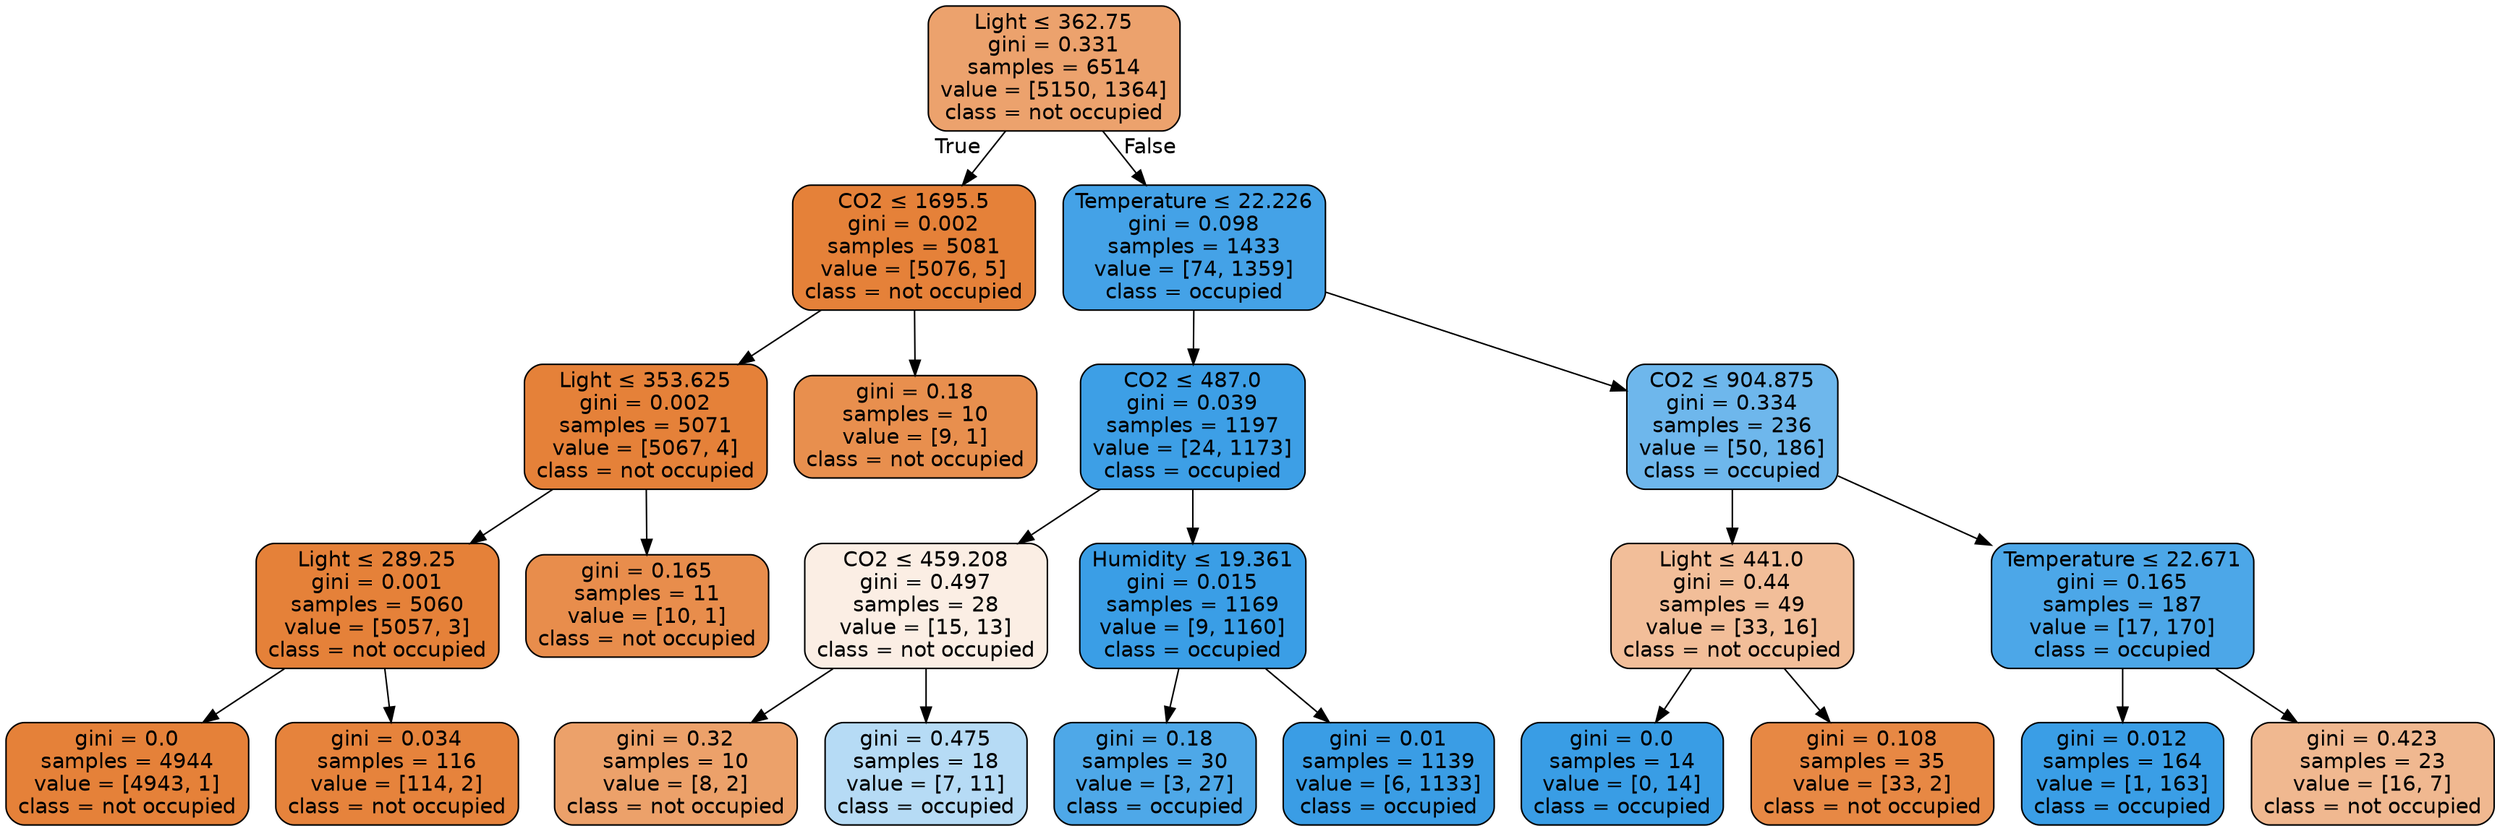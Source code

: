 digraph Tree {
node [shape=box, style="filled, rounded", color="black", fontname=helvetica] ;
edge [fontname=helvetica] ;
0 [label=<Light &le; 362.75<br/>gini = 0.331<br/>samples = 6514<br/>value = [5150, 1364]<br/>class = not occupied>, fillcolor="#e58139bb"] ;
1 [label=<CO2 &le; 1695.5<br/>gini = 0.002<br/>samples = 5081<br/>value = [5076, 5]<br/>class = not occupied>, fillcolor="#e58139ff"] ;
0 -> 1 [labeldistance=2.5, labelangle=45, headlabel="True"] ;
2 [label=<Light &le; 353.625<br/>gini = 0.002<br/>samples = 5071<br/>value = [5067, 4]<br/>class = not occupied>, fillcolor="#e58139ff"] ;
1 -> 2 ;
3 [label=<Light &le; 289.25<br/>gini = 0.001<br/>samples = 5060<br/>value = [5057, 3]<br/>class = not occupied>, fillcolor="#e58139ff"] ;
2 -> 3 ;
4 [label=<gini = 0.0<br/>samples = 4944<br/>value = [4943, 1]<br/>class = not occupied>, fillcolor="#e58139ff"] ;
3 -> 4 ;
5 [label=<gini = 0.034<br/>samples = 116<br/>value = [114, 2]<br/>class = not occupied>, fillcolor="#e58139fb"] ;
3 -> 5 ;
6 [label=<gini = 0.165<br/>samples = 11<br/>value = [10, 1]<br/>class = not occupied>, fillcolor="#e58139e6"] ;
2 -> 6 ;
7 [label=<gini = 0.18<br/>samples = 10<br/>value = [9, 1]<br/>class = not occupied>, fillcolor="#e58139e3"] ;
1 -> 7 ;
8 [label=<Temperature &le; 22.226<br/>gini = 0.098<br/>samples = 1433<br/>value = [74, 1359]<br/>class = occupied>, fillcolor="#399de5f1"] ;
0 -> 8 [labeldistance=2.5, labelangle=-45, headlabel="False"] ;
9 [label=<CO2 &le; 487.0<br/>gini = 0.039<br/>samples = 1197<br/>value = [24, 1173]<br/>class = occupied>, fillcolor="#399de5fa"] ;
8 -> 9 ;
10 [label=<CO2 &le; 459.208<br/>gini = 0.497<br/>samples = 28<br/>value = [15, 13]<br/>class = not occupied>, fillcolor="#e5813922"] ;
9 -> 10 ;
11 [label=<gini = 0.32<br/>samples = 10<br/>value = [8, 2]<br/>class = not occupied>, fillcolor="#e58139bf"] ;
10 -> 11 ;
12 [label=<gini = 0.475<br/>samples = 18<br/>value = [7, 11]<br/>class = occupied>, fillcolor="#399de55d"] ;
10 -> 12 ;
13 [label=<Humidity &le; 19.361<br/>gini = 0.015<br/>samples = 1169<br/>value = [9, 1160]<br/>class = occupied>, fillcolor="#399de5fd"] ;
9 -> 13 ;
14 [label=<gini = 0.18<br/>samples = 30<br/>value = [3, 27]<br/>class = occupied>, fillcolor="#399de5e3"] ;
13 -> 14 ;
15 [label=<gini = 0.01<br/>samples = 1139<br/>value = [6, 1133]<br/>class = occupied>, fillcolor="#399de5fe"] ;
13 -> 15 ;
16 [label=<CO2 &le; 904.875<br/>gini = 0.334<br/>samples = 236<br/>value = [50, 186]<br/>class = occupied>, fillcolor="#399de5ba"] ;
8 -> 16 ;
17 [label=<Light &le; 441.0<br/>gini = 0.44<br/>samples = 49<br/>value = [33, 16]<br/>class = not occupied>, fillcolor="#e5813983"] ;
16 -> 17 ;
18 [label=<gini = 0.0<br/>samples = 14<br/>value = [0, 14]<br/>class = occupied>, fillcolor="#399de5ff"] ;
17 -> 18 ;
19 [label=<gini = 0.108<br/>samples = 35<br/>value = [33, 2]<br/>class = not occupied>, fillcolor="#e58139f0"] ;
17 -> 19 ;
20 [label=<Temperature &le; 22.671<br/>gini = 0.165<br/>samples = 187<br/>value = [17, 170]<br/>class = occupied>, fillcolor="#399de5e6"] ;
16 -> 20 ;
21 [label=<gini = 0.012<br/>samples = 164<br/>value = [1, 163]<br/>class = occupied>, fillcolor="#399de5fd"] ;
20 -> 21 ;
22 [label=<gini = 0.423<br/>samples = 23<br/>value = [16, 7]<br/>class = not occupied>, fillcolor="#e581398f"] ;
20 -> 22 ;
}